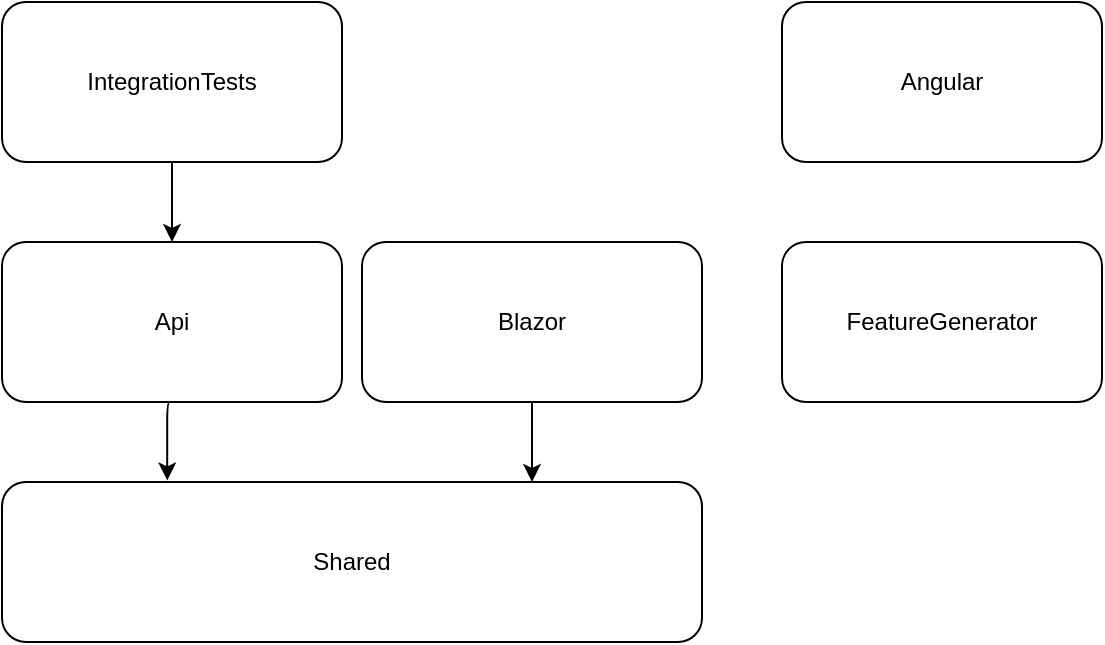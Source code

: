 <mxfile version="23.1.1" type="device">
  <diagram id="kgpKYQtTHZ0yAKxKKP6v" name="Page-1">
    <mxGraphModel dx="1434" dy="738" grid="1" gridSize="10" guides="1" tooltips="1" connect="1" arrows="1" fold="1" page="1" pageScale="1" pageWidth="850" pageHeight="1100" math="0" shadow="0">
      <root>
        <mxCell id="0" />
        <mxCell id="1" parent="0" />
        <mxCell id="yd3PXSfPq3Q2cmo3WYKi-3" value="Api" style="rounded=1;whiteSpace=wrap;html=1;labelBackgroundColor=none;" vertex="1" parent="1">
          <mxGeometry x="120" y="230" width="170" height="80" as="geometry" />
        </mxCell>
        <mxCell id="yd3PXSfPq3Q2cmo3WYKi-4" value="Blazor" style="rounded=1;whiteSpace=wrap;html=1;labelBackgroundColor=none;" vertex="1" parent="1">
          <mxGeometry x="300" y="230" width="170" height="80" as="geometry" />
        </mxCell>
        <mxCell id="yd3PXSfPq3Q2cmo3WYKi-5" value="FeatureGenerator" style="rounded=1;whiteSpace=wrap;html=1;labelBackgroundColor=none;" vertex="1" parent="1">
          <mxGeometry x="510" y="230" width="160" height="80" as="geometry" />
        </mxCell>
        <mxCell id="yd3PXSfPq3Q2cmo3WYKi-18" style="edgeStyle=orthogonalEdgeStyle;rounded=1;orthogonalLoop=1;jettySize=auto;html=1;entryX=0.5;entryY=0;entryDx=0;entryDy=0;labelBackgroundColor=none;fontColor=default;" edge="1" parent="1" source="yd3PXSfPq3Q2cmo3WYKi-6" target="yd3PXSfPq3Q2cmo3WYKi-3">
          <mxGeometry relative="1" as="geometry" />
        </mxCell>
        <mxCell id="yd3PXSfPq3Q2cmo3WYKi-6" value="IntegrationTests" style="rounded=1;whiteSpace=wrap;html=1;labelBackgroundColor=none;" vertex="1" parent="1">
          <mxGeometry x="120" y="110" width="170" height="80" as="geometry" />
        </mxCell>
        <mxCell id="yd3PXSfPq3Q2cmo3WYKi-7" value="Shared" style="rounded=1;whiteSpace=wrap;html=1;labelBackgroundColor=none;" vertex="1" parent="1">
          <mxGeometry x="120" y="350" width="350" height="80" as="geometry" />
        </mxCell>
        <mxCell id="yd3PXSfPq3Q2cmo3WYKi-8" value="Angular" style="rounded=1;whiteSpace=wrap;html=1;labelBackgroundColor=none;" vertex="1" parent="1">
          <mxGeometry x="510" y="110" width="160" height="80" as="geometry" />
        </mxCell>
        <mxCell id="yd3PXSfPq3Q2cmo3WYKi-12" style="edgeStyle=orthogonalEdgeStyle;rounded=1;orthogonalLoop=1;jettySize=auto;html=1;exitX=0.5;exitY=1;exitDx=0;exitDy=0;entryX=0.236;entryY=-0.01;entryDx=0;entryDy=0;entryPerimeter=0;labelBackgroundColor=none;fontColor=default;" edge="1" parent="1" source="yd3PXSfPq3Q2cmo3WYKi-3" target="yd3PXSfPq3Q2cmo3WYKi-7">
          <mxGeometry relative="1" as="geometry" />
        </mxCell>
        <mxCell id="yd3PXSfPq3Q2cmo3WYKi-16" style="edgeStyle=orthogonalEdgeStyle;rounded=1;orthogonalLoop=1;jettySize=auto;html=1;exitX=0.5;exitY=1;exitDx=0;exitDy=0;labelBackgroundColor=none;fontColor=default;" edge="1" parent="1" source="yd3PXSfPq3Q2cmo3WYKi-4">
          <mxGeometry relative="1" as="geometry">
            <mxPoint x="386" y="311" as="sourcePoint" />
            <mxPoint x="385" y="350" as="targetPoint" />
          </mxGeometry>
        </mxCell>
      </root>
    </mxGraphModel>
  </diagram>
</mxfile>
